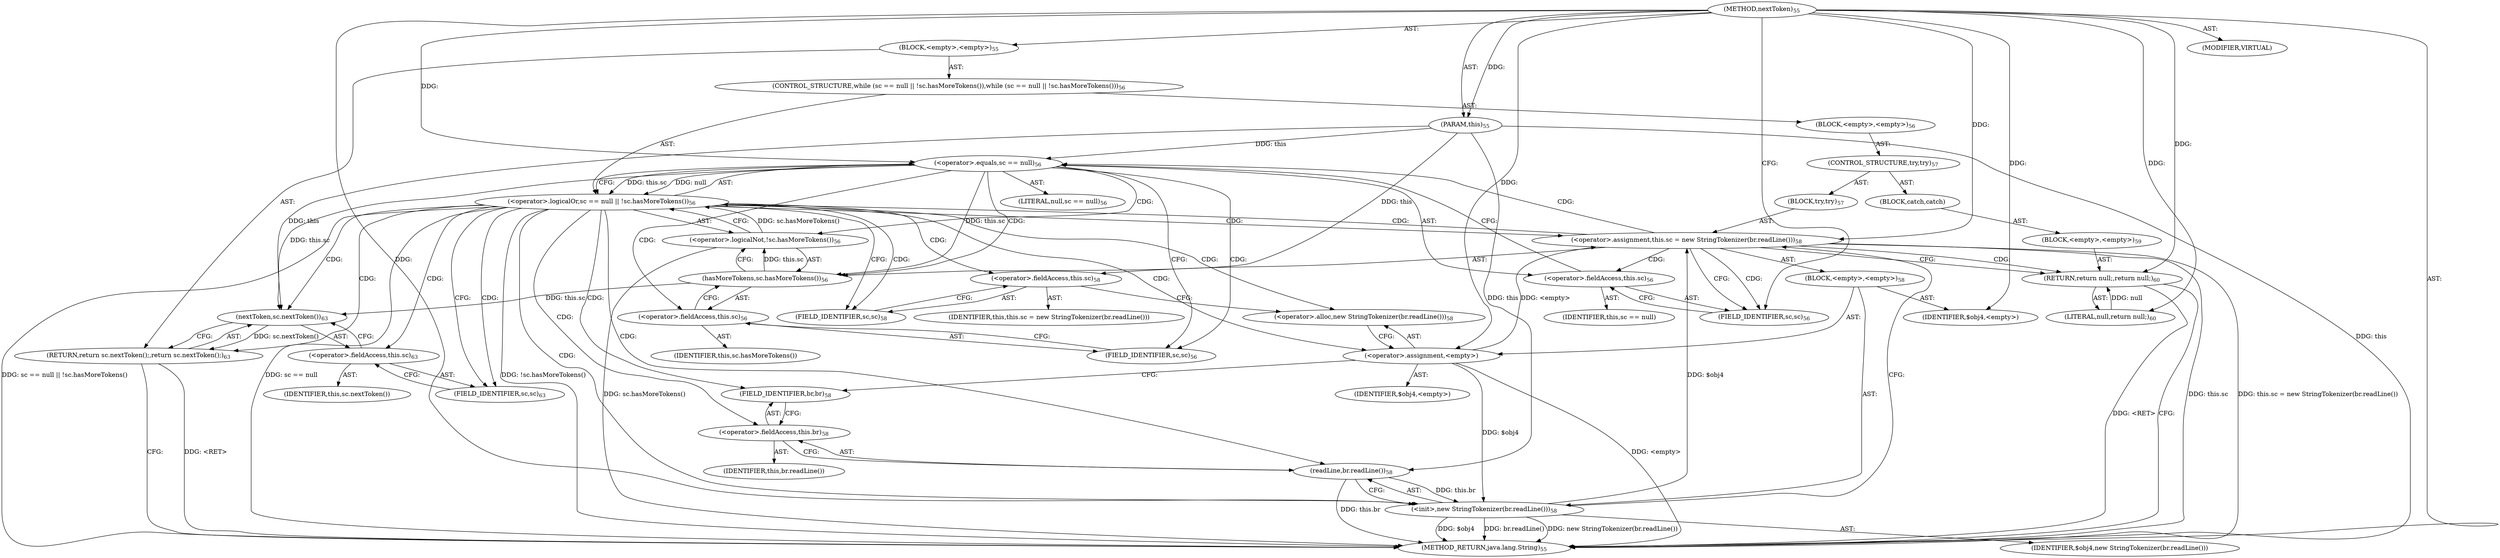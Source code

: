 digraph "nextToken" {  
"242" [label = <(METHOD,nextToken)<SUB>55</SUB>> ]
"243" [label = <(PARAM,this)<SUB>55</SUB>> ]
"244" [label = <(BLOCK,&lt;empty&gt;,&lt;empty&gt;)<SUB>55</SUB>> ]
"245" [label = <(CONTROL_STRUCTURE,while (sc == null || !sc.hasMoreTokens()),while (sc == null || !sc.hasMoreTokens()))<SUB>56</SUB>> ]
"246" [label = <(&lt;operator&gt;.logicalOr,sc == null || !sc.hasMoreTokens())<SUB>56</SUB>> ]
"247" [label = <(&lt;operator&gt;.equals,sc == null)<SUB>56</SUB>> ]
"248" [label = <(&lt;operator&gt;.fieldAccess,this.sc)<SUB>56</SUB>> ]
"249" [label = <(IDENTIFIER,this,sc == null)> ]
"250" [label = <(FIELD_IDENTIFIER,sc,sc)<SUB>56</SUB>> ]
"251" [label = <(LITERAL,null,sc == null)<SUB>56</SUB>> ]
"252" [label = <(&lt;operator&gt;.logicalNot,!sc.hasMoreTokens())<SUB>56</SUB>> ]
"253" [label = <(hasMoreTokens,sc.hasMoreTokens())<SUB>56</SUB>> ]
"254" [label = <(&lt;operator&gt;.fieldAccess,this.sc)<SUB>56</SUB>> ]
"255" [label = <(IDENTIFIER,this,sc.hasMoreTokens())> ]
"256" [label = <(FIELD_IDENTIFIER,sc,sc)<SUB>56</SUB>> ]
"257" [label = <(BLOCK,&lt;empty&gt;,&lt;empty&gt;)<SUB>56</SUB>> ]
"258" [label = <(CONTROL_STRUCTURE,try,try)<SUB>57</SUB>> ]
"259" [label = <(BLOCK,try,try)<SUB>57</SUB>> ]
"260" [label = <(&lt;operator&gt;.assignment,this.sc = new StringTokenizer(br.readLine()))<SUB>58</SUB>> ]
"261" [label = <(&lt;operator&gt;.fieldAccess,this.sc)<SUB>58</SUB>> ]
"262" [label = <(IDENTIFIER,this,this.sc = new StringTokenizer(br.readLine()))> ]
"263" [label = <(FIELD_IDENTIFIER,sc,sc)<SUB>58</SUB>> ]
"264" [label = <(BLOCK,&lt;empty&gt;,&lt;empty&gt;)<SUB>58</SUB>> ]
"265" [label = <(&lt;operator&gt;.assignment,&lt;empty&gt;)> ]
"266" [label = <(IDENTIFIER,$obj4,&lt;empty&gt;)> ]
"267" [label = <(&lt;operator&gt;.alloc,new StringTokenizer(br.readLine()))<SUB>58</SUB>> ]
"268" [label = <(&lt;init&gt;,new StringTokenizer(br.readLine()))<SUB>58</SUB>> ]
"269" [label = <(IDENTIFIER,$obj4,new StringTokenizer(br.readLine()))> ]
"270" [label = <(readLine,br.readLine())<SUB>58</SUB>> ]
"271" [label = <(&lt;operator&gt;.fieldAccess,this.br)<SUB>58</SUB>> ]
"272" [label = <(IDENTIFIER,this,br.readLine())> ]
"273" [label = <(FIELD_IDENTIFIER,br,br)<SUB>58</SUB>> ]
"274" [label = <(IDENTIFIER,$obj4,&lt;empty&gt;)> ]
"275" [label = <(BLOCK,catch,catch)> ]
"276" [label = <(BLOCK,&lt;empty&gt;,&lt;empty&gt;)<SUB>59</SUB>> ]
"277" [label = <(RETURN,return null;,return null;)<SUB>60</SUB>> ]
"278" [label = <(LITERAL,null,return null;)<SUB>60</SUB>> ]
"279" [label = <(RETURN,return sc.nextToken();,return sc.nextToken();)<SUB>63</SUB>> ]
"280" [label = <(nextToken,sc.nextToken())<SUB>63</SUB>> ]
"281" [label = <(&lt;operator&gt;.fieldAccess,this.sc)<SUB>63</SUB>> ]
"282" [label = <(IDENTIFIER,this,sc.nextToken())> ]
"283" [label = <(FIELD_IDENTIFIER,sc,sc)<SUB>63</SUB>> ]
"284" [label = <(MODIFIER,VIRTUAL)> ]
"285" [label = <(METHOD_RETURN,java.lang.String)<SUB>55</SUB>> ]
  "242" -> "243"  [ label = "AST: "] 
  "242" -> "244"  [ label = "AST: "] 
  "242" -> "284"  [ label = "AST: "] 
  "242" -> "285"  [ label = "AST: "] 
  "244" -> "245"  [ label = "AST: "] 
  "244" -> "279"  [ label = "AST: "] 
  "245" -> "246"  [ label = "AST: "] 
  "245" -> "257"  [ label = "AST: "] 
  "246" -> "247"  [ label = "AST: "] 
  "246" -> "252"  [ label = "AST: "] 
  "247" -> "248"  [ label = "AST: "] 
  "247" -> "251"  [ label = "AST: "] 
  "248" -> "249"  [ label = "AST: "] 
  "248" -> "250"  [ label = "AST: "] 
  "252" -> "253"  [ label = "AST: "] 
  "253" -> "254"  [ label = "AST: "] 
  "254" -> "255"  [ label = "AST: "] 
  "254" -> "256"  [ label = "AST: "] 
  "257" -> "258"  [ label = "AST: "] 
  "258" -> "259"  [ label = "AST: "] 
  "258" -> "275"  [ label = "AST: "] 
  "259" -> "260"  [ label = "AST: "] 
  "260" -> "261"  [ label = "AST: "] 
  "260" -> "264"  [ label = "AST: "] 
  "261" -> "262"  [ label = "AST: "] 
  "261" -> "263"  [ label = "AST: "] 
  "264" -> "265"  [ label = "AST: "] 
  "264" -> "268"  [ label = "AST: "] 
  "264" -> "274"  [ label = "AST: "] 
  "265" -> "266"  [ label = "AST: "] 
  "265" -> "267"  [ label = "AST: "] 
  "268" -> "269"  [ label = "AST: "] 
  "268" -> "270"  [ label = "AST: "] 
  "270" -> "271"  [ label = "AST: "] 
  "271" -> "272"  [ label = "AST: "] 
  "271" -> "273"  [ label = "AST: "] 
  "275" -> "276"  [ label = "AST: "] 
  "276" -> "277"  [ label = "AST: "] 
  "277" -> "278"  [ label = "AST: "] 
  "279" -> "280"  [ label = "AST: "] 
  "280" -> "281"  [ label = "AST: "] 
  "281" -> "282"  [ label = "AST: "] 
  "281" -> "283"  [ label = "AST: "] 
  "279" -> "285"  [ label = "CFG: "] 
  "246" -> "263"  [ label = "CFG: "] 
  "246" -> "283"  [ label = "CFG: "] 
  "280" -> "279"  [ label = "CFG: "] 
  "247" -> "246"  [ label = "CFG: "] 
  "247" -> "256"  [ label = "CFG: "] 
  "252" -> "246"  [ label = "CFG: "] 
  "281" -> "280"  [ label = "CFG: "] 
  "248" -> "247"  [ label = "CFG: "] 
  "253" -> "252"  [ label = "CFG: "] 
  "283" -> "281"  [ label = "CFG: "] 
  "250" -> "248"  [ label = "CFG: "] 
  "254" -> "253"  [ label = "CFG: "] 
  "260" -> "250"  [ label = "CFG: "] 
  "260" -> "277"  [ label = "CFG: "] 
  "256" -> "254"  [ label = "CFG: "] 
  "261" -> "267"  [ label = "CFG: "] 
  "277" -> "285"  [ label = "CFG: "] 
  "263" -> "261"  [ label = "CFG: "] 
  "265" -> "273"  [ label = "CFG: "] 
  "268" -> "260"  [ label = "CFG: "] 
  "267" -> "265"  [ label = "CFG: "] 
  "270" -> "268"  [ label = "CFG: "] 
  "271" -> "270"  [ label = "CFG: "] 
  "273" -> "271"  [ label = "CFG: "] 
  "242" -> "250"  [ label = "CFG: "] 
  "279" -> "285"  [ label = "DDG: &lt;RET&gt;"] 
  "277" -> "285"  [ label = "DDG: &lt;RET&gt;"] 
  "243" -> "285"  [ label = "DDG: this"] 
  "246" -> "285"  [ label = "DDG: sc == null"] 
  "252" -> "285"  [ label = "DDG: sc.hasMoreTokens()"] 
  "246" -> "285"  [ label = "DDG: !sc.hasMoreTokens()"] 
  "246" -> "285"  [ label = "DDG: sc == null || !sc.hasMoreTokens()"] 
  "260" -> "285"  [ label = "DDG: this.sc"] 
  "265" -> "285"  [ label = "DDG: &lt;empty&gt;"] 
  "268" -> "285"  [ label = "DDG: $obj4"] 
  "270" -> "285"  [ label = "DDG: this.br"] 
  "268" -> "285"  [ label = "DDG: br.readLine()"] 
  "268" -> "285"  [ label = "DDG: new StringTokenizer(br.readLine())"] 
  "260" -> "285"  [ label = "DDG: this.sc = new StringTokenizer(br.readLine())"] 
  "242" -> "243"  [ label = "DDG: "] 
  "280" -> "279"  [ label = "DDG: sc.nextToken()"] 
  "247" -> "246"  [ label = "DDG: this.sc"] 
  "247" -> "246"  [ label = "DDG: null"] 
  "252" -> "246"  [ label = "DDG: sc.hasMoreTokens()"] 
  "243" -> "280"  [ label = "DDG: this"] 
  "247" -> "280"  [ label = "DDG: this.sc"] 
  "253" -> "280"  [ label = "DDG: this.sc"] 
  "243" -> "247"  [ label = "DDG: this"] 
  "242" -> "247"  [ label = "DDG: "] 
  "253" -> "252"  [ label = "DDG: this.sc"] 
  "243" -> "253"  [ label = "DDG: this"] 
  "247" -> "253"  [ label = "DDG: this.sc"] 
  "265" -> "260"  [ label = "DDG: &lt;empty&gt;"] 
  "268" -> "260"  [ label = "DDG: $obj4"] 
  "242" -> "260"  [ label = "DDG: "] 
  "278" -> "277"  [ label = "DDG: null"] 
  "242" -> "277"  [ label = "DDG: "] 
  "242" -> "265"  [ label = "DDG: "] 
  "242" -> "274"  [ label = "DDG: "] 
  "242" -> "278"  [ label = "DDG: "] 
  "265" -> "268"  [ label = "DDG: $obj4"] 
  "242" -> "268"  [ label = "DDG: "] 
  "270" -> "268"  [ label = "DDG: this.br"] 
  "243" -> "270"  [ label = "DDG: this"] 
  "246" -> "263"  [ label = "CDG: "] 
  "246" -> "267"  [ label = "CDG: "] 
  "246" -> "273"  [ label = "CDG: "] 
  "246" -> "268"  [ label = "CDG: "] 
  "246" -> "261"  [ label = "CDG: "] 
  "246" -> "279"  [ label = "CDG: "] 
  "246" -> "283"  [ label = "CDG: "] 
  "246" -> "260"  [ label = "CDG: "] 
  "246" -> "280"  [ label = "CDG: "] 
  "246" -> "265"  [ label = "CDG: "] 
  "246" -> "270"  [ label = "CDG: "] 
  "246" -> "271"  [ label = "CDG: "] 
  "246" -> "281"  [ label = "CDG: "] 
  "247" -> "256"  [ label = "CDG: "] 
  "247" -> "253"  [ label = "CDG: "] 
  "247" -> "252"  [ label = "CDG: "] 
  "247" -> "254"  [ label = "CDG: "] 
  "260" -> "277"  [ label = "CDG: "] 
  "260" -> "247"  [ label = "CDG: "] 
  "260" -> "248"  [ label = "CDG: "] 
  "260" -> "250"  [ label = "CDG: "] 
  "260" -> "246"  [ label = "CDG: "] 
}

